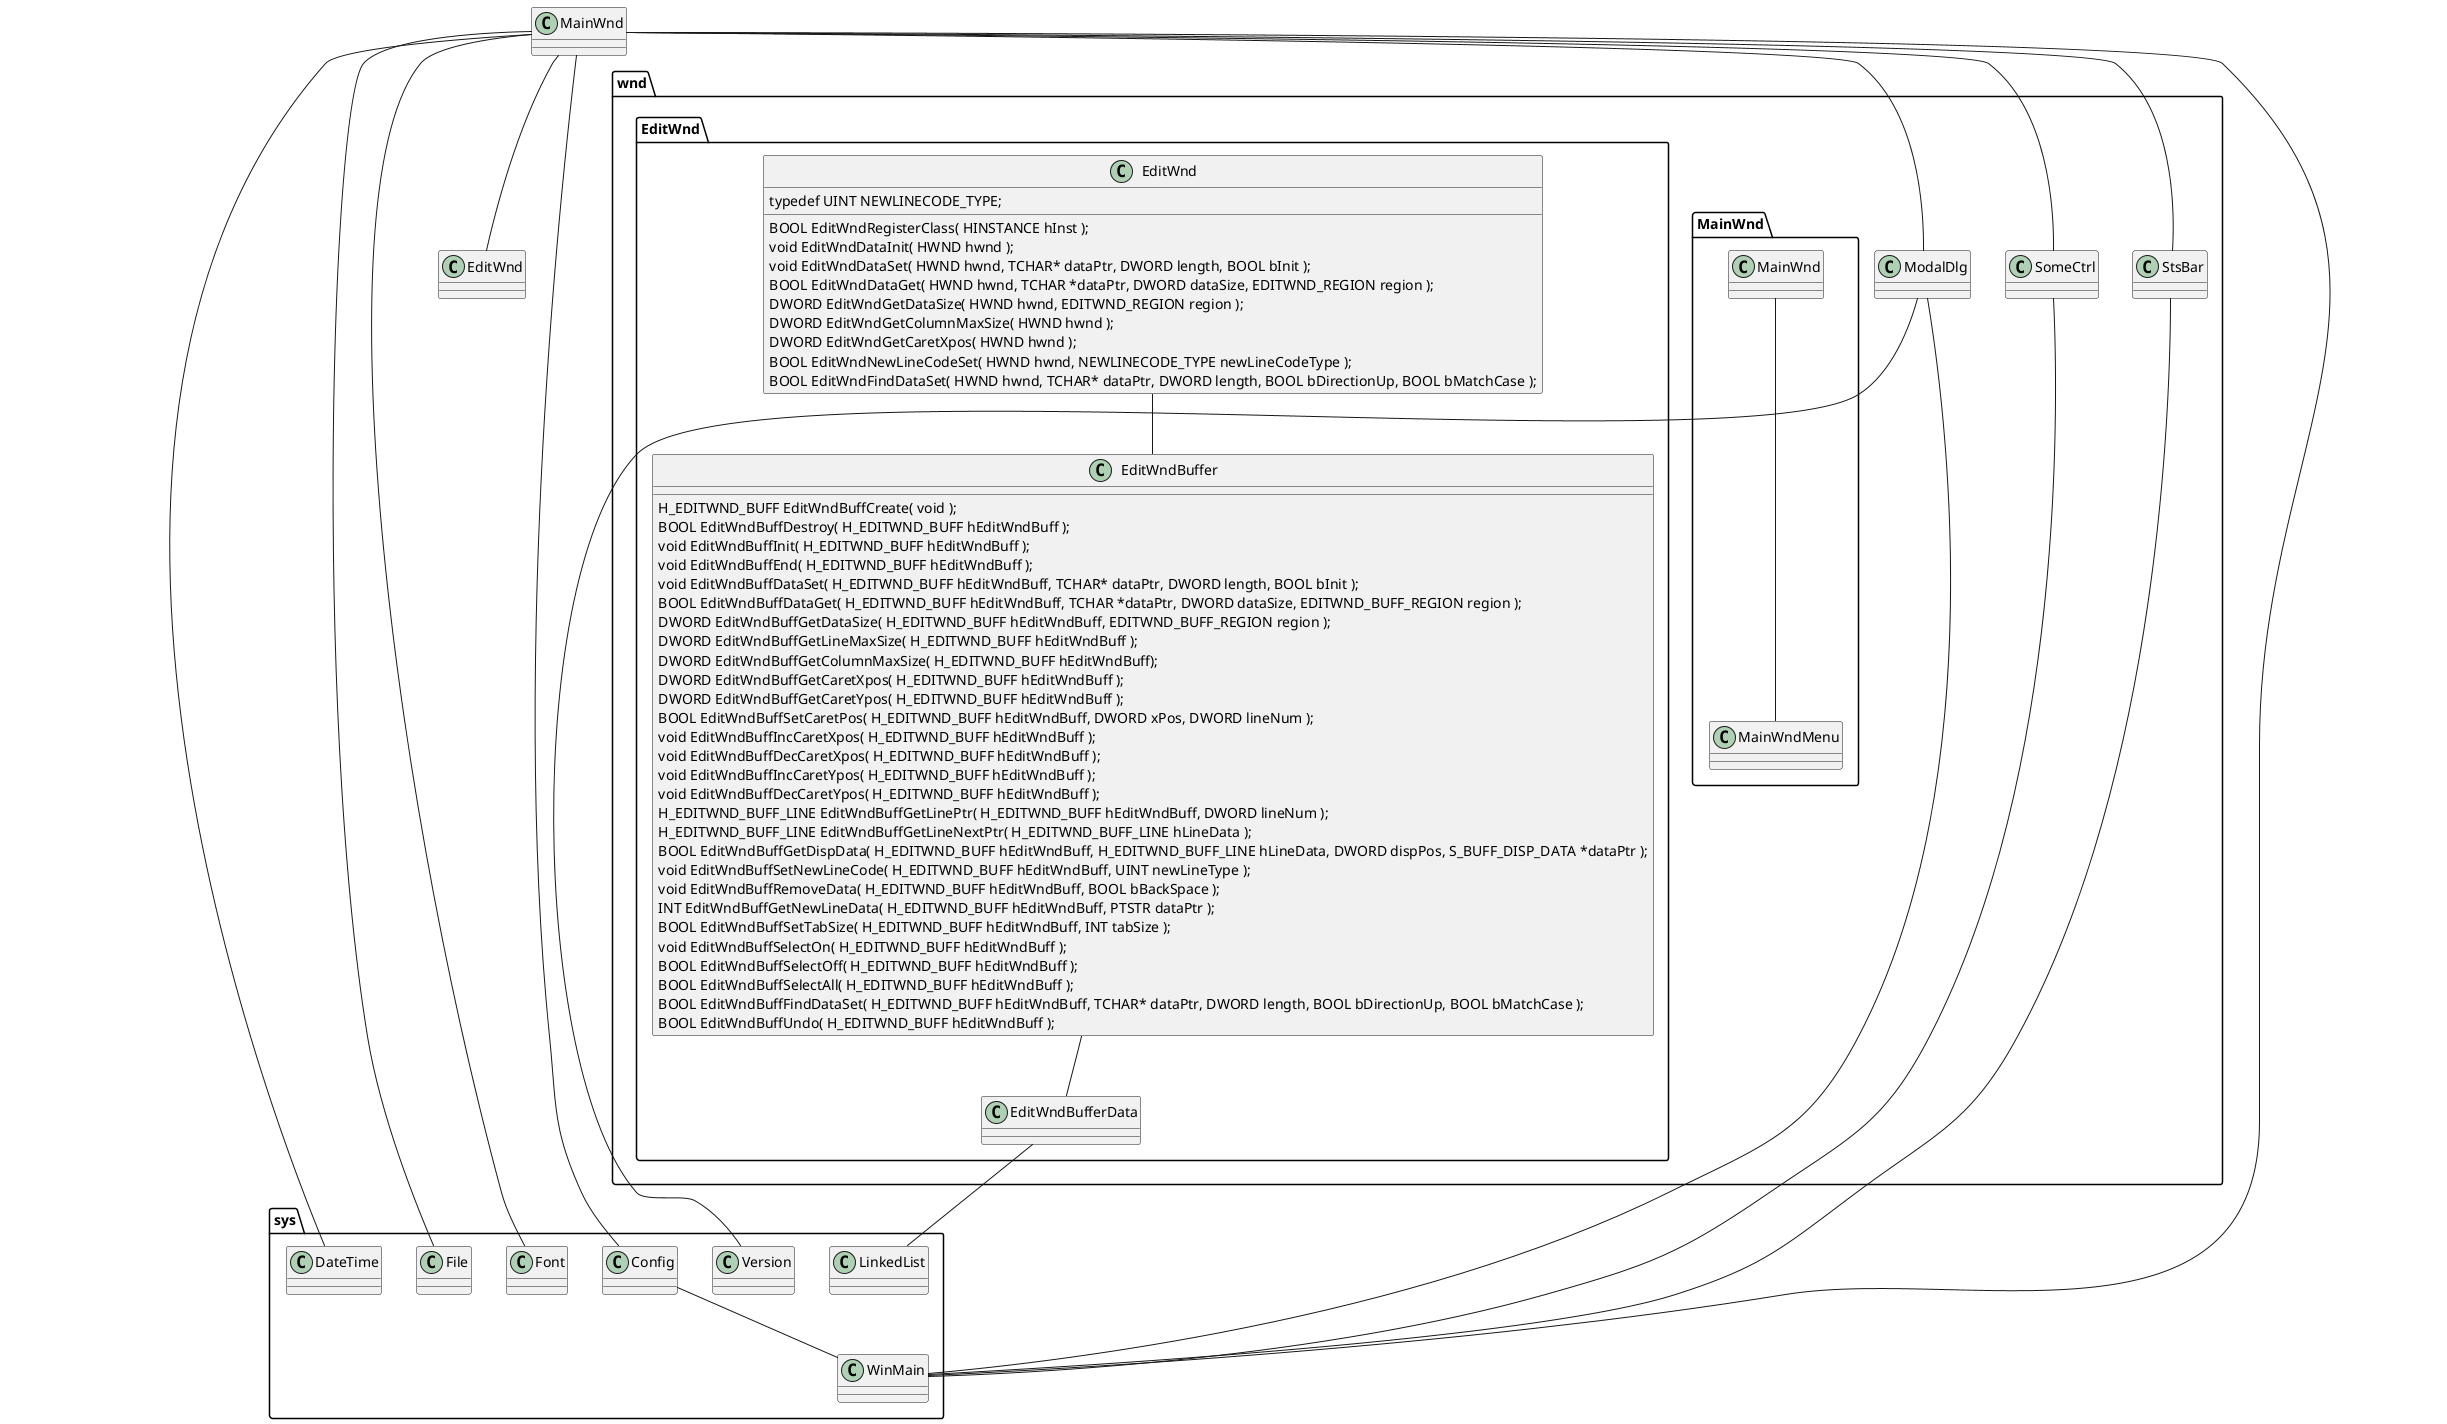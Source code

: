 @startuml

' sys/
package sys {
    class Config
    class DateTime
    class File
    class Font
    class LinkedList
    class Version
    class WinMain
}

' wnd/
package wnd {
    package MainWnd {
        class MainWnd
        class MainWndMenu
        MainWnd -- MainWndMenu
    }

    package EditWnd {
        class "EditWnd" as EditWnd {
            BOOL EditWndRegisterClass( HINSTANCE hInst );
            void EditWndDataInit( HWND hwnd );
            void EditWndDataSet( HWND hwnd, TCHAR* dataPtr, DWORD length, BOOL bInit );
            BOOL EditWndDataGet( HWND hwnd, TCHAR *dataPtr, DWORD dataSize, EDITWND_REGION region );
            DWORD EditWndGetDataSize( HWND hwnd, EDITWND_REGION region );
            DWORD EditWndGetColumnMaxSize( HWND hwnd );
            DWORD EditWndGetCaretXpos( HWND hwnd );
            typedef UINT NEWLINECODE_TYPE;
            BOOL EditWndNewLineCodeSet( HWND hwnd, NEWLINECODE_TYPE newLineCodeType );
            BOOL EditWndFindDataSet( HWND hwnd, TCHAR* dataPtr, DWORD length, BOOL bDirectionUp, BOOL bMatchCase );
        }

        class "EditWndBuffer" as EditWndBuffer {
            H_EDITWND_BUFF EditWndBuffCreate( void );
            BOOL EditWndBuffDestroy( H_EDITWND_BUFF hEditWndBuff );
            void EditWndBuffInit( H_EDITWND_BUFF hEditWndBuff );
            void EditWndBuffEnd( H_EDITWND_BUFF hEditWndBuff );
            void EditWndBuffDataSet( H_EDITWND_BUFF hEditWndBuff, TCHAR* dataPtr, DWORD length, BOOL bInit );
            BOOL EditWndBuffDataGet( H_EDITWND_BUFF hEditWndBuff, TCHAR *dataPtr, DWORD dataSize, EDITWND_BUFF_REGION region );
            DWORD EditWndBuffGetDataSize( H_EDITWND_BUFF hEditWndBuff, EDITWND_BUFF_REGION region );
            DWORD EditWndBuffGetLineMaxSize( H_EDITWND_BUFF hEditWndBuff );
            DWORD EditWndBuffGetColumnMaxSize( H_EDITWND_BUFF hEditWndBuff);
            DWORD EditWndBuffGetCaretXpos( H_EDITWND_BUFF hEditWndBuff );
            DWORD EditWndBuffGetCaretYpos( H_EDITWND_BUFF hEditWndBuff );
            BOOL EditWndBuffSetCaretPos( H_EDITWND_BUFF hEditWndBuff, DWORD xPos, DWORD lineNum );
            void EditWndBuffIncCaretXpos( H_EDITWND_BUFF hEditWndBuff );
            void EditWndBuffDecCaretXpos( H_EDITWND_BUFF hEditWndBuff );
            void EditWndBuffIncCaretYpos( H_EDITWND_BUFF hEditWndBuff );
            void EditWndBuffDecCaretYpos( H_EDITWND_BUFF hEditWndBuff );
            H_EDITWND_BUFF_LINE EditWndBuffGetLinePtr( H_EDITWND_BUFF hEditWndBuff, DWORD lineNum );
            H_EDITWND_BUFF_LINE EditWndBuffGetLineNextPtr( H_EDITWND_BUFF_LINE hLineData );
            BOOL EditWndBuffGetDispData( H_EDITWND_BUFF hEditWndBuff, H_EDITWND_BUFF_LINE hLineData, DWORD dispPos, S_BUFF_DISP_DATA *dataPtr );
            void EditWndBuffSetNewLineCode( H_EDITWND_BUFF hEditWndBuff, UINT newLineType );
            void EditWndBuffRemoveData( H_EDITWND_BUFF hEditWndBuff, BOOL bBackSpace );
            INT EditWndBuffGetNewLineData( H_EDITWND_BUFF hEditWndBuff, PTSTR dataPtr );
            BOOL EditWndBuffSetTabSize( H_EDITWND_BUFF hEditWndBuff, INT tabSize );
            void EditWndBuffSelectOn( H_EDITWND_BUFF hEditWndBuff );
            BOOL EditWndBuffSelectOff( H_EDITWND_BUFF hEditWndBuff );
            BOOL EditWndBuffSelectAll( H_EDITWND_BUFF hEditWndBuff );
            BOOL EditWndBuffFindDataSet( H_EDITWND_BUFF hEditWndBuff, TCHAR* dataPtr, DWORD length, BOOL bDirectionUp, BOOL bMatchCase );
            BOOL EditWndBuffUndo( H_EDITWND_BUFF hEditWndBuff );
        }
        class EditWndBufferData

        EditWnd -- EditWndBuffer
        EditWndBuffer -- EditWndBufferData
    }

    class ModalDlg
    class SomeCtrl
    class StsBar
}

WinMain -- MainWnd

MainWnd -- EditWnd
MainWnd -- ModalDlg
MainWnd -- StsBar
MainWnd -- SomeCtrl

MainWnd ----- Config
MainWnd ----- DateTime
MainWnd ----- File
MainWnd ----- Font

EditWndBufferData -- LinkedList

ModalDlg -- Version

ModalDlg -- WinMain
SomeCtrl -- WinMain
StsBar -- WinMain
Config -- WinMain

@enduml
